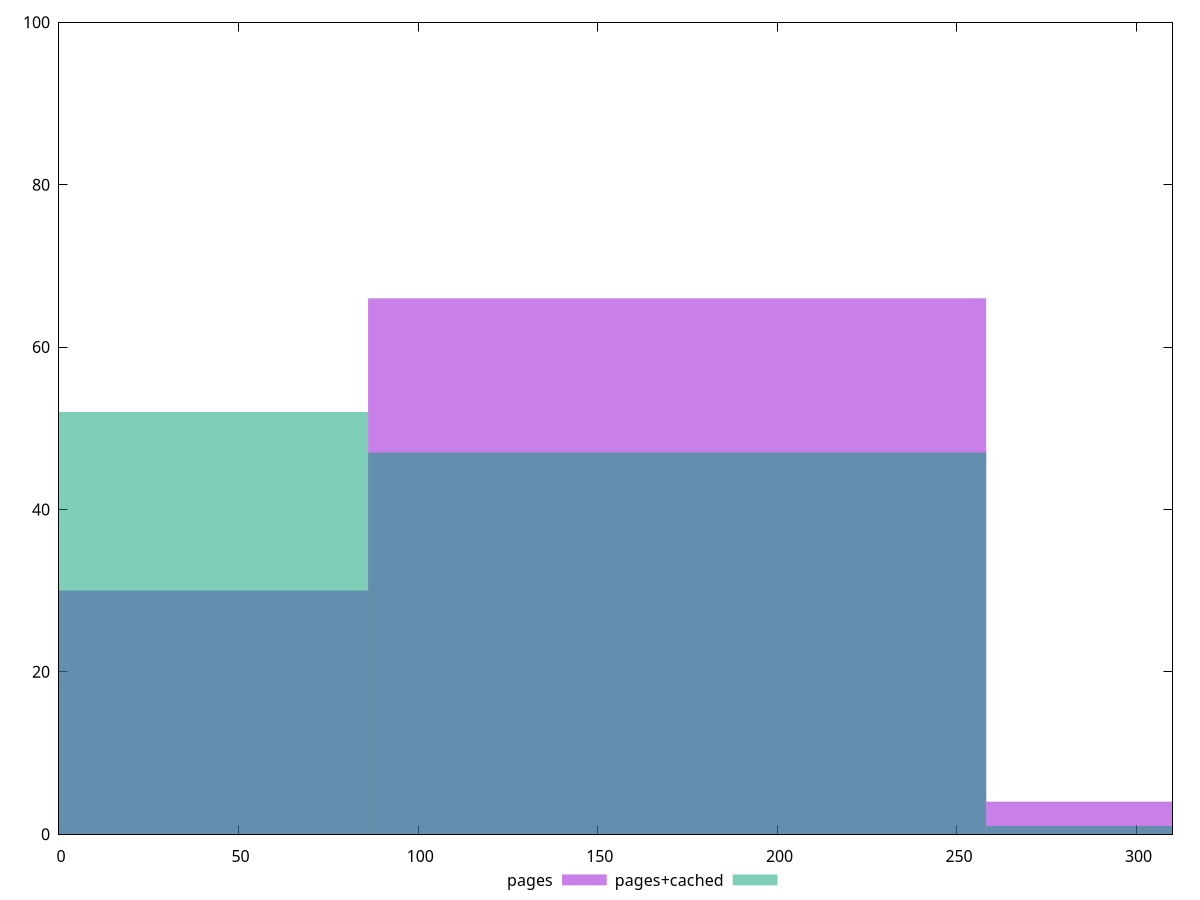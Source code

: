 reset

$pages <<EOF
172.09312601824743 66
0 30
344.18625203649486 4
EOF

$pagesCached <<EOF
172.09312601824743 47
0 52
344.18625203649486 1
EOF

set key outside below
set boxwidth 172.09312601824743
set xrange [0:310]
set yrange [0:100]
set trange [0:100]
set style fill transparent solid 0.5 noborder
set terminal svg size 640, 500 enhanced background rgb 'white'
set output "report_00018_2021-02-10T15-25-16.877Z/uses-http2/comparison/histogram/0_vs_1.svg"

plot $pages title "pages" with boxes, \
     $pagesCached title "pages+cached" with boxes

reset
